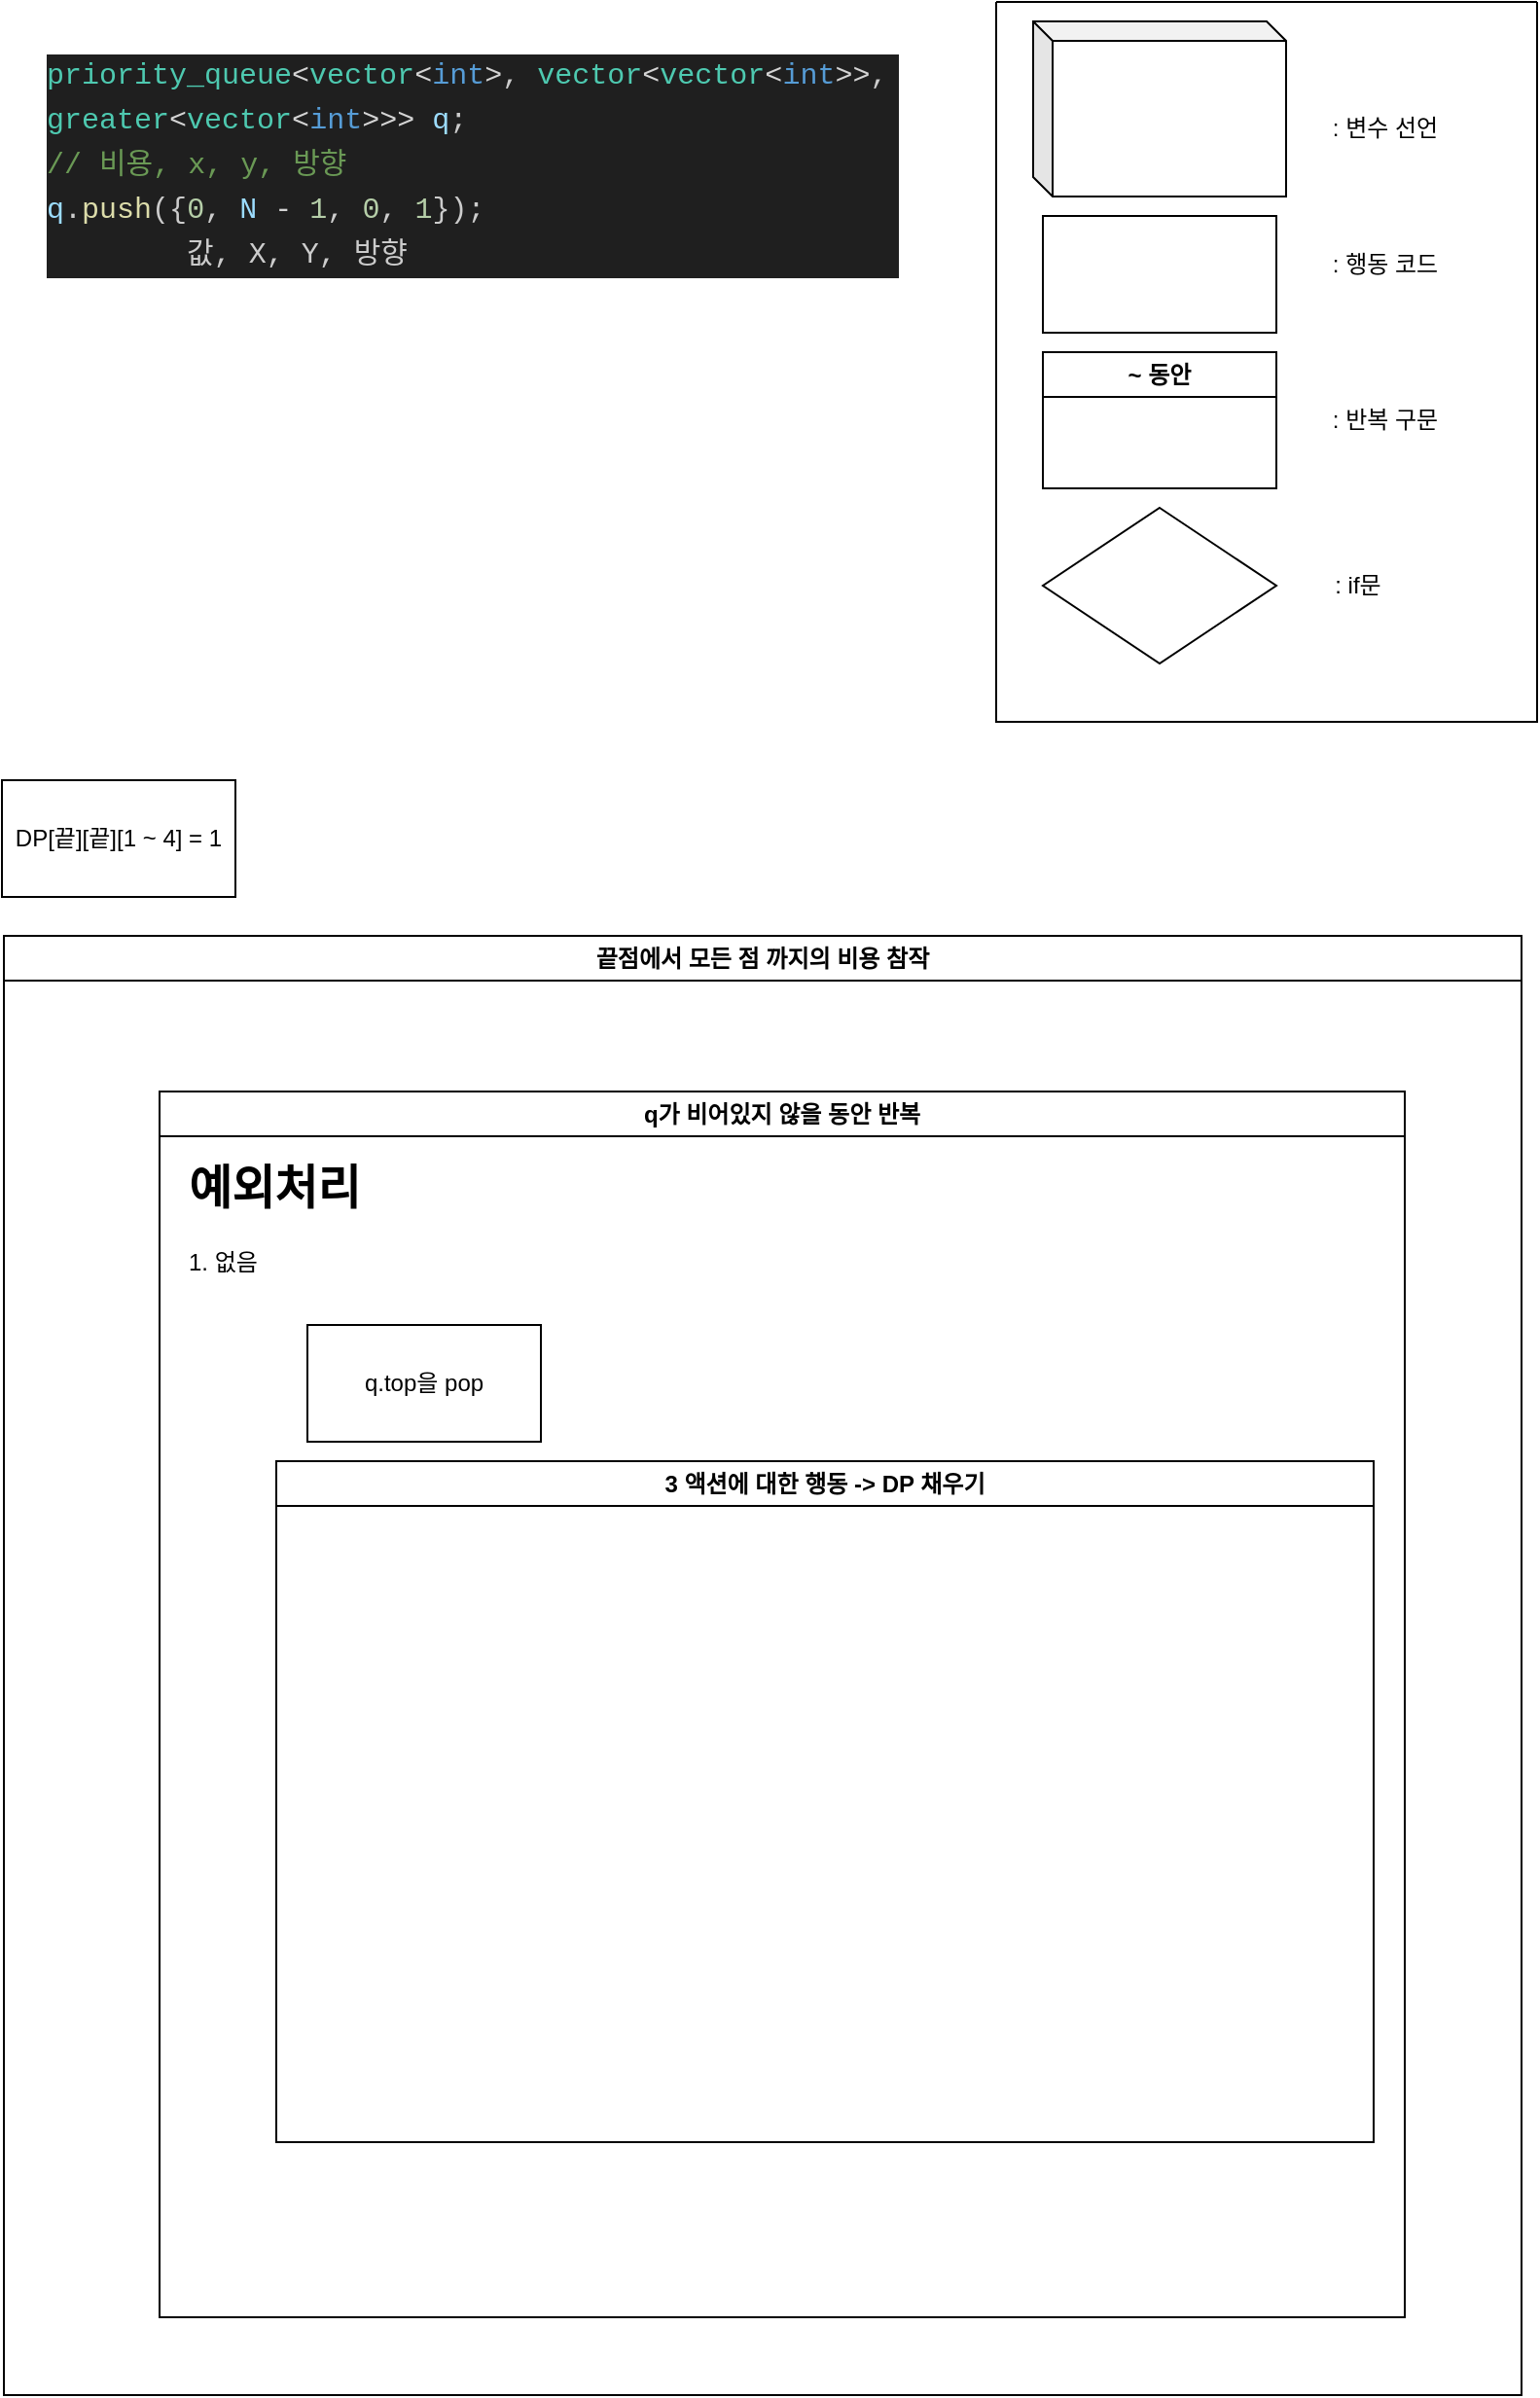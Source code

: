 <mxfile version="22.1.16" type="device">
  <diagram name="페이지-1" id="4TecTuu9m-s2rvmWM8RM">
    <mxGraphModel dx="1073" dy="648" grid="1" gridSize="10" guides="1" tooltips="1" connect="1" arrows="1" fold="1" page="1" pageScale="1" pageWidth="827" pageHeight="1169" math="0" shadow="0">
      <root>
        <mxCell id="0" />
        <mxCell id="1" parent="0" />
        <mxCell id="4fpPVGlUfozlLwwFTY7b-18" value="" style="swimlane;startSize=0;" vertex="1" parent="1">
          <mxGeometry x="530" y="20" width="278" height="370" as="geometry" />
        </mxCell>
        <mxCell id="4fpPVGlUfozlLwwFTY7b-19" value=": 변수 선언" style="text;html=1;align=center;verticalAlign=middle;whiteSpace=wrap;rounded=0;" vertex="1" parent="4fpPVGlUfozlLwwFTY7b-18">
          <mxGeometry x="170" y="50" width="60" height="30" as="geometry" />
        </mxCell>
        <mxCell id="4fpPVGlUfozlLwwFTY7b-20" value="" style="rounded=0;whiteSpace=wrap;html=1;" vertex="1" parent="4fpPVGlUfozlLwwFTY7b-18">
          <mxGeometry x="24" y="110" width="120" height="60" as="geometry" />
        </mxCell>
        <mxCell id="4fpPVGlUfozlLwwFTY7b-21" value=": 행동 코드" style="text;html=1;align=center;verticalAlign=middle;whiteSpace=wrap;rounded=0;" vertex="1" parent="4fpPVGlUfozlLwwFTY7b-18">
          <mxGeometry x="170" y="120" width="60" height="30" as="geometry" />
        </mxCell>
        <mxCell id="4fpPVGlUfozlLwwFTY7b-22" value="~ 동안" style="swimlane;whiteSpace=wrap;html=1;" vertex="1" parent="4fpPVGlUfozlLwwFTY7b-18">
          <mxGeometry x="24" y="180" width="120" height="70" as="geometry" />
        </mxCell>
        <mxCell id="4fpPVGlUfozlLwwFTY7b-23" value=": 반복 구문" style="text;html=1;align=center;verticalAlign=middle;whiteSpace=wrap;rounded=0;" vertex="1" parent="4fpPVGlUfozlLwwFTY7b-18">
          <mxGeometry x="170" y="200" width="60" height="30" as="geometry" />
        </mxCell>
        <mxCell id="4fpPVGlUfozlLwwFTY7b-24" value="" style="rhombus;whiteSpace=wrap;html=1;" vertex="1" parent="4fpPVGlUfozlLwwFTY7b-18">
          <mxGeometry x="24" y="260" width="120" height="80" as="geometry" />
        </mxCell>
        <mxCell id="4fpPVGlUfozlLwwFTY7b-25" value=": if문" style="text;html=1;align=center;verticalAlign=middle;whiteSpace=wrap;rounded=0;" vertex="1" parent="4fpPVGlUfozlLwwFTY7b-18">
          <mxGeometry x="156" y="285" width="60" height="30" as="geometry" />
        </mxCell>
        <mxCell id="4fpPVGlUfozlLwwFTY7b-26" value="" style="shape=cube;whiteSpace=wrap;html=1;boundedLbl=1;backgroundOutline=1;darkOpacity=0.05;darkOpacity2=0.1;size=10;" vertex="1" parent="4fpPVGlUfozlLwwFTY7b-18">
          <mxGeometry x="19" y="10" width="130" height="90" as="geometry" />
        </mxCell>
        <mxCell id="4fpPVGlUfozlLwwFTY7b-27" value="&lt;div style=&quot;color: rgb(204, 204, 204); background-color: rgb(31, 31, 31); font-family: Menlo, Monaco, &amp;quot;Courier New&amp;quot;, monospace; font-weight: normal; font-size: 15px; line-height: 23px;&quot;&gt;&lt;div&gt;&lt;span style=&quot;color: #cccccc;&quot;&gt;    &lt;/span&gt;&lt;span style=&quot;color: #4ec9b0;&quot;&gt;priority_queue&lt;/span&gt;&lt;span style=&quot;color: #d4d4d4;&quot;&gt;&amp;lt;&lt;/span&gt;&lt;span style=&quot;color: #4ec9b0;&quot;&gt;vector&lt;/span&gt;&lt;span style=&quot;color: #d4d4d4;&quot;&gt;&amp;lt;&lt;/span&gt;&lt;span style=&quot;color: #569cd6;&quot;&gt;int&lt;/span&gt;&lt;span style=&quot;color: #d4d4d4;&quot;&gt;&amp;gt;&lt;/span&gt;&lt;span style=&quot;color: #cccccc;&quot;&gt;, &lt;/span&gt;&lt;span style=&quot;color: #4ec9b0;&quot;&gt;vector&lt;/span&gt;&lt;span style=&quot;color: #d4d4d4;&quot;&gt;&amp;lt;&lt;/span&gt;&lt;span style=&quot;color: #4ec9b0;&quot;&gt;vector&lt;/span&gt;&lt;span style=&quot;color: #d4d4d4;&quot;&gt;&amp;lt;&lt;/span&gt;&lt;span style=&quot;color: #569cd6;&quot;&gt;int&lt;/span&gt;&lt;span style=&quot;color: #d4d4d4;&quot;&gt;&amp;gt;&amp;gt;&lt;/span&gt;&lt;span style=&quot;color: #cccccc;&quot;&gt;, &lt;/span&gt;&lt;span style=&quot;color: #4ec9b0;&quot;&gt;greater&lt;/span&gt;&lt;span style=&quot;color: #d4d4d4;&quot;&gt;&amp;lt;&lt;/span&gt;&lt;span style=&quot;color: #4ec9b0;&quot;&gt;vector&lt;/span&gt;&lt;span style=&quot;color: #d4d4d4;&quot;&gt;&amp;lt;&lt;/span&gt;&lt;span style=&quot;color: #569cd6;&quot;&gt;int&lt;/span&gt;&lt;span style=&quot;color: #d4d4d4;&quot;&gt;&amp;gt;&amp;gt;&amp;gt;&lt;/span&gt;&lt;span style=&quot;color: #cccccc;&quot;&gt; &lt;/span&gt;&lt;span style=&quot;color: #9cdcfe;&quot;&gt;q&lt;/span&gt;&lt;span style=&quot;color: #cccccc;&quot;&gt;;&lt;/span&gt;&lt;/div&gt;&lt;div&gt;&lt;span style=&quot;color: #6a9955;&quot;&gt;    // 비용, x, y, 방향&lt;/span&gt;&lt;/div&gt;&lt;div&gt;&lt;span style=&quot;color: #cccccc;&quot;&gt;    &lt;/span&gt;&lt;span style=&quot;color: #9cdcfe;&quot;&gt;q&lt;/span&gt;&lt;span style=&quot;color: #cccccc;&quot;&gt;.&lt;/span&gt;&lt;span style=&quot;color: #dcdcaa;&quot;&gt;push&lt;/span&gt;&lt;span style=&quot;color: #cccccc;&quot;&gt;({&lt;/span&gt;&lt;span style=&quot;color: #b5cea8;&quot;&gt;0&lt;/span&gt;&lt;span style=&quot;color: #cccccc;&quot;&gt;,&amp;nbsp;&lt;/span&gt;&lt;span style=&quot;color: rgb(156, 220, 254);&quot;&gt;N&lt;/span&gt; &lt;span style=&quot;color: rgb(212, 212, 212);&quot;&gt;-&lt;/span&gt; &lt;span style=&quot;color: rgb(181, 206, 168);&quot;&gt;1&lt;/span&gt;,&amp;nbsp;&lt;span style=&quot;color: rgb(181, 206, 168);&quot;&gt;0&lt;/span&gt;,&amp;nbsp;&lt;span style=&quot;color: rgb(181, 206, 168);&quot;&gt;1&lt;/span&gt;});&lt;/div&gt;&lt;/div&gt;&lt;div style=&quot;color: rgb(204, 204, 204); background-color: rgb(31, 31, 31); font-family: Menlo, Monaco, &amp;quot;Courier New&amp;quot;, monospace; font-weight: normal; font-size: 15px; line-height: 23px;&quot;&gt;&lt;span style=&quot;white-space: pre;&quot;&gt;&#x9;&lt;/span&gt;값, X, Y, 방향&lt;/div&gt;" style="text;whiteSpace=wrap;html=1;" vertex="1" parent="1">
          <mxGeometry x="40" y="40" width="440" height="130" as="geometry" />
        </mxCell>
        <mxCell id="4fpPVGlUfozlLwwFTY7b-29" value="끝점에서 모든 점 까지의 비용 참작" style="swimlane;whiteSpace=wrap;html=1;" vertex="1" parent="1">
          <mxGeometry x="20" y="500" width="780" height="750" as="geometry" />
        </mxCell>
        <mxCell id="4fpPVGlUfozlLwwFTY7b-30" value="q가 비어있지 않을 동안 반복" style="swimlane;whiteSpace=wrap;html=1;" vertex="1" parent="4fpPVGlUfozlLwwFTY7b-29">
          <mxGeometry x="80" y="80" width="640" height="630" as="geometry" />
        </mxCell>
        <mxCell id="4fpPVGlUfozlLwwFTY7b-31" value="&lt;h1&gt;예외처리&lt;/h1&gt;&lt;p&gt;1. 없음&lt;/p&gt;" style="text;html=1;strokeColor=none;fillColor=none;spacing=5;spacingTop=-20;whiteSpace=wrap;overflow=hidden;rounded=0;" vertex="1" parent="4fpPVGlUfozlLwwFTY7b-30">
          <mxGeometry x="10" y="30" width="386" height="120" as="geometry" />
        </mxCell>
        <mxCell id="4fpPVGlUfozlLwwFTY7b-33" value="q.top을 pop" style="rounded=0;whiteSpace=wrap;html=1;" vertex="1" parent="4fpPVGlUfozlLwwFTY7b-30">
          <mxGeometry x="76" y="120" width="120" height="60" as="geometry" />
        </mxCell>
        <mxCell id="4fpPVGlUfozlLwwFTY7b-34" value="3 액션에 대한 행동 -&amp;gt; DP 채우기" style="swimlane;whiteSpace=wrap;html=1;" vertex="1" parent="4fpPVGlUfozlLwwFTY7b-30">
          <mxGeometry x="60" y="190" width="564" height="350" as="geometry" />
        </mxCell>
        <mxCell id="4fpPVGlUfozlLwwFTY7b-32" value="DP[끝][끝][1 ~ 4] = 1" style="rounded=0;whiteSpace=wrap;html=1;" vertex="1" parent="1">
          <mxGeometry x="19" y="420" width="120" height="60" as="geometry" />
        </mxCell>
      </root>
    </mxGraphModel>
  </diagram>
</mxfile>
